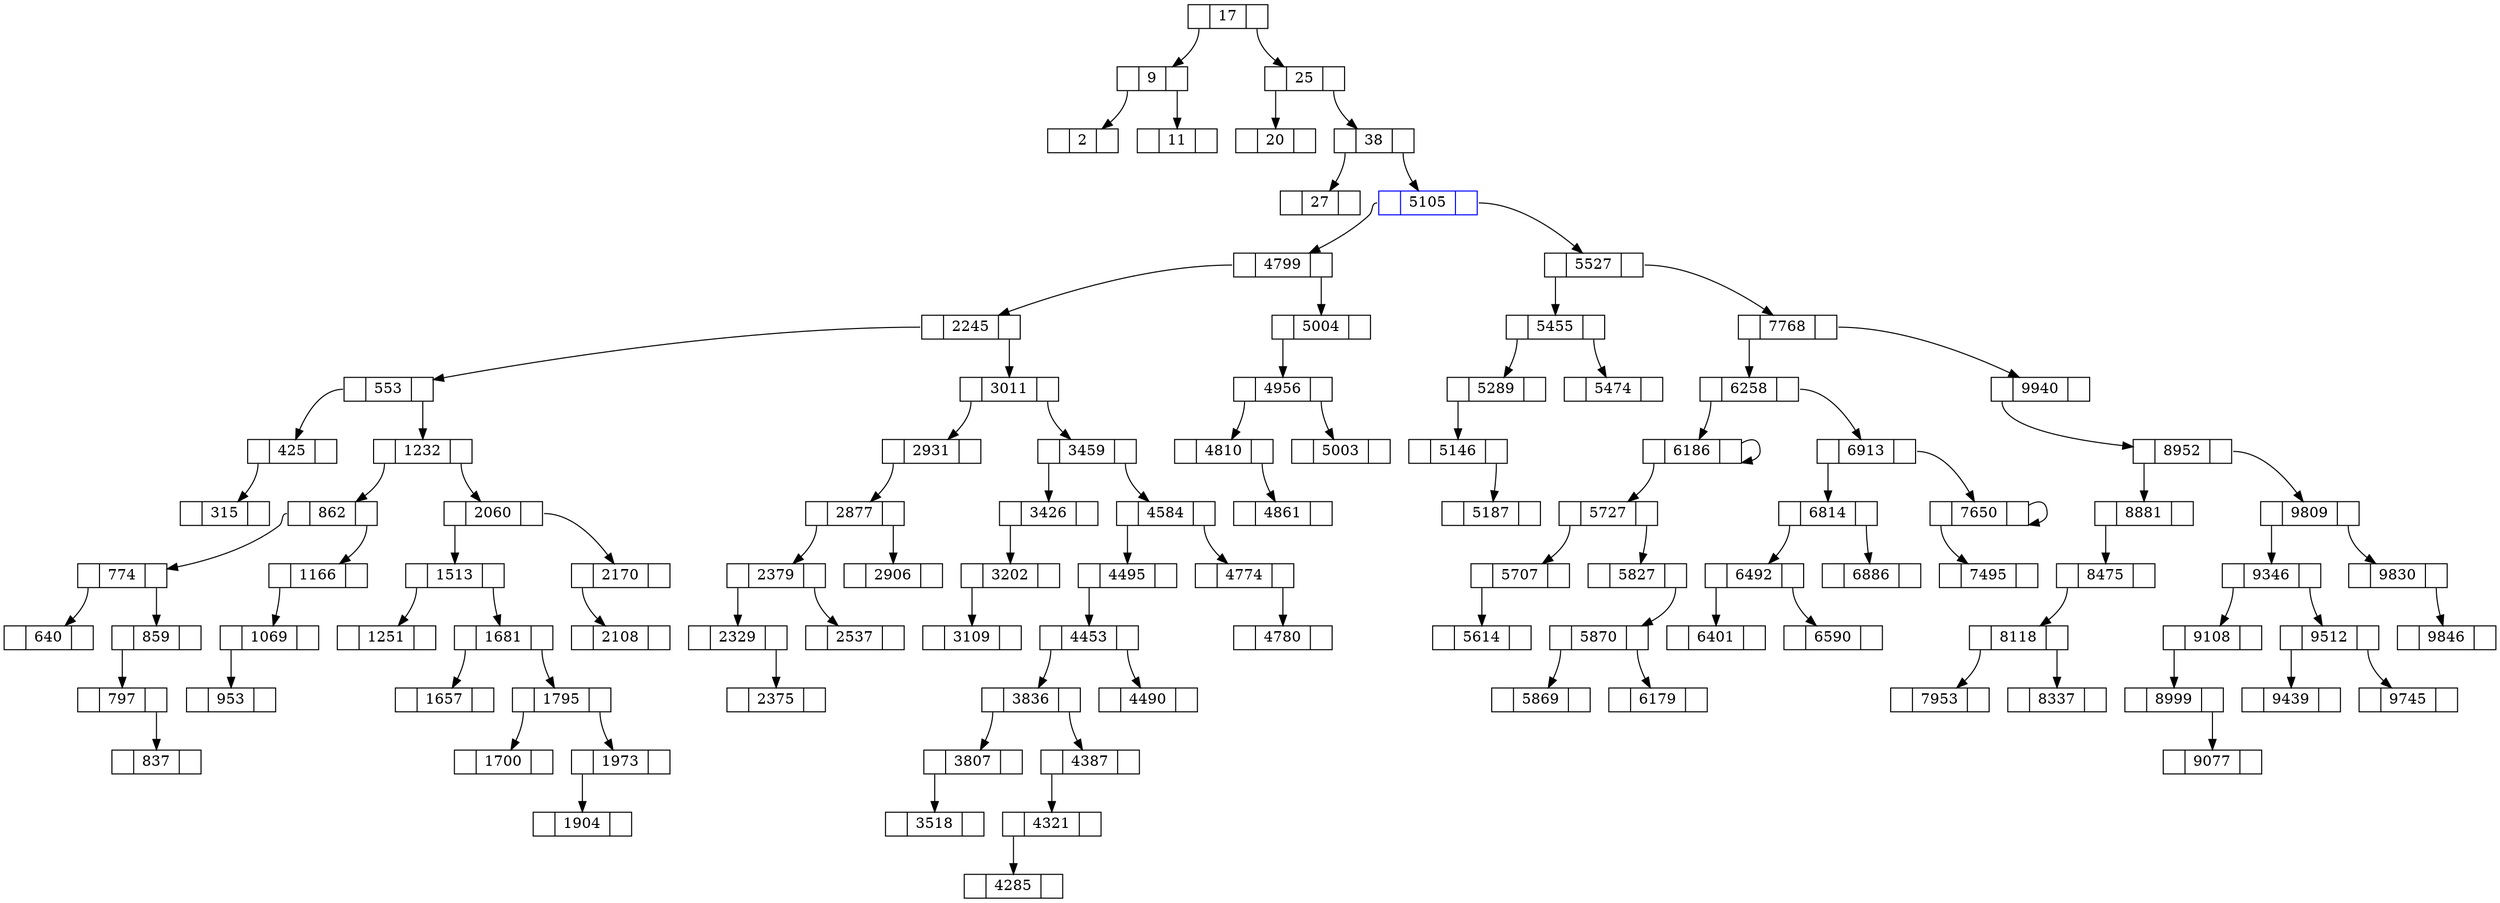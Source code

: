 digraph g { 
node [shape = record,height=.1];
node2[label = "<esq> | 2 | <dir> "]
node9[label = "<esq> | 9 | <dir> "]
node11[label = "<esq> | 11 | <dir> "]
node17[label = "<esq> | 17 | <dir> "]
node20[label = "<esq> | 20 | <dir> "]
node25[label = "<esq> | 25 | <dir> "]
node27[label = "<esq> | 27 | <dir> "]
node38[label = "<esq> | 38 | <dir> "]
node315[label = "<esq> | 315 | <dir> "]
node425[label = "<esq> | 425 | <dir> "]
node553[label = "<esq> | 553 | <dir> "]
node640[label = "<esq> | 640 | <dir> "]
node774[label = "<esq> | 774 | <dir> "]
node797[label = "<esq> | 797 | <dir> "]
node837[label = "<esq> | 837 | <dir> "]
node859[label = "<esq> | 859 | <dir> "]
node862[label = "<esq> | 862 | <dir> "]
node953[label = "<esq> | 953 | <dir> "]
node1069[label = "<esq> | 1069 | <dir> "]
node1166[label = "<esq> | 1166 | <dir> "]
node1232[label = "<esq> | 1232 | <dir> "]
node1251[label = "<esq> | 1251 | <dir> "]
node1513[label = "<esq> | 1513 | <dir> "]
node1657[label = "<esq> | 1657 | <dir> "]
node1681[label = "<esq> | 1681 | <dir> "]
node1700[label = "<esq> | 1700 | <dir> "]
node1795[label = "<esq> | 1795 | <dir> "]
node1904[label = "<esq> | 1904 | <dir> "]
node1973[label = "<esq> | 1973 | <dir> "]
node2060[label = "<esq> | 2060 | <dir> "]
node2108[label = "<esq> | 2108 | <dir> "]
node2170[label = "<esq> | 2170 | <dir> "]
node2245[label = "<esq> | 2245 | <dir> "]
node2329[label = "<esq> | 2329 | <dir> "]
node2375[label = "<esq> | 2375 | <dir> "]
node2379[label = "<esq> | 2379 | <dir> "]
node2537[label = "<esq> | 2537 | <dir> "]
node2877[label = "<esq> | 2877 | <dir> "]
node2906[label = "<esq> | 2906 | <dir> "]
node2931[label = "<esq> | 2931 | <dir> "]
node3011[label = "<esq> | 3011 | <dir> "]
node3109[label = "<esq> | 3109 | <dir> "]
node3202[label = "<esq> | 3202 | <dir> "]
node3426[label = "<esq> | 3426 | <dir> "]
node3459[label = "<esq> | 3459 | <dir> "]
node3518[label = "<esq> | 3518 | <dir> "]
node3807[label = "<esq> | 3807 | <dir> "]
node3836[label = "<esq> | 3836 | <dir> "]
node4285[label = "<esq> | 4285 | <dir> "]
node4321[label = "<esq> | 4321 | <dir> "]
node4387[label = "<esq> | 4387 | <dir> "]
node4453[label = "<esq> | 4453 | <dir> "]
node4490[label = "<esq> | 4490 | <dir> "]
node4495[label = "<esq> | 4495 | <dir> "]
node4584[label = "<esq> | 4584 | <dir> "]
node4774[label = "<esq> | 4774 | <dir> "]
node4780[label = "<esq> | 4780 | <dir> "]
node4799[label = "<esq> | 4799 | <dir> "]
node4810[label = "<esq> | 4810 | <dir> "]
node4861[label = "<esq> | 4861 | <dir> "]
node4956[label = "<esq> | 4956 | <dir> "]
node5003[label = "<esq> | 5003 | <dir> "]
node5004[label = "<esq> | 5004 | <dir> "]
node5105[label = "<esq> | 5105 | <dir> ", color=blue]
node5146[label = "<esq> | 5146 | <dir> "]
node5187[label = "<esq> | 5187 | <dir> "]
node5289[label = "<esq> | 5289 | <dir> "]
node5455[label = "<esq> | 5455 | <dir> "]
node5474[label = "<esq> | 5474 | <dir> "]
node5527[label = "<esq> | 5527 | <dir> "]
node5614[label = "<esq> | 5614 | <dir> "]
node5707[label = "<esq> | 5707 | <dir> "]
node5727[label = "<esq> | 5727 | <dir> "]
node5827[label = "<esq> | 5827 | <dir> "]
node5869[label = "<esq> | 5869 | <dir> "]
node5870[label = "<esq> | 5870 | <dir> "]
node6179[label = "<esq> | 6179 | <dir> "]
node6186[label = "<esq> | 6186 | <dir> "]
node6186[label = "<esq> | 6186 | <dir> "]
node6258[label = "<esq> | 6258 | <dir> "]
node6401[label = "<esq> | 6401 | <dir> "]
node6492[label = "<esq> | 6492 | <dir> "]
node6590[label = "<esq> | 6590 | <dir> "]
node6814[label = "<esq> | 6814 | <dir> "]
node6886[label = "<esq> | 6886 | <dir> "]
node6913[label = "<esq> | 6913 | <dir> "]
node7495[label = "<esq> | 7495 | <dir> "]
node7650[label = "<esq> | 7650 | <dir> "]
node7650[label = "<esq> | 7650 | <dir> "]
node7768[label = "<esq> | 7768 | <dir> "]
node7953[label = "<esq> | 7953 | <dir> "]
node8118[label = "<esq> | 8118 | <dir> "]
node8337[label = "<esq> | 8337 | <dir> "]
node8475[label = "<esq> | 8475 | <dir> "]
node8881[label = "<esq> | 8881 | <dir> "]
node8952[label = "<esq> | 8952 | <dir> "]
node8999[label = "<esq> | 8999 | <dir> "]
node9077[label = "<esq> | 9077 | <dir> "]
node9108[label = "<esq> | 9108 | <dir> "]
node9346[label = "<esq> | 9346 | <dir> "]
node9439[label = "<esq> | 9439 | <dir> "]
node9512[label = "<esq> | 9512 | <dir> "]
node9745[label = "<esq> | 9745 | <dir> "]
node9809[label = "<esq> | 9809 | <dir> "]
node9830[label = "<esq> | 9830 | <dir> "]
node9846[label = "<esq> | 9846 | <dir> "]
node9940[label = "<esq> | 9940 | <dir> "]
"node9":esq -> "node2" 
"node9":dir -> "node11" 
"node17":esq -> "node9" 
"node25":esq -> "node20" 
"node38":esq -> "node27" 
"node425":esq -> "node315" 
"node553":esq -> "node425" 
"node774":esq -> "node640" 
"node797":dir -> "node837" 
"node859":esq -> "node797" 
"node774":dir -> "node859" 
"node862":esq -> "node774" 
"node1069":esq -> "node953" 
"node1166":esq -> "node1069" 
"node862":dir -> "node1166" 
"node1232":esq -> "node862" 
"node1513":esq -> "node1251" 
"node1681":esq -> "node1657" 
"node1795":esq -> "node1700" 
"node1973":esq -> "node1904" 
"node1795":dir -> "node1973" 
"node1681":dir -> "node1795" 
"node1513":dir -> "node1681" 
"node2060":esq -> "node1513" 
"node2170":esq -> "node2108" 
"node2060":dir -> "node2170" 
"node1232":dir -> "node2060" 
"node553":dir -> "node1232" 
"node2245":esq -> "node553" 
"node2329":dir -> "node2375" 
"node2379":esq -> "node2329" 
"node2379":dir -> "node2537" 
"node2877":esq -> "node2379" 
"node2877":dir -> "node2906" 
"node2931":esq -> "node2877" 
"node3011":esq -> "node2931" 
"node3202":esq -> "node3109" 
"node3426":esq -> "node3202" 
"node3459":esq -> "node3426" 
"node3807":esq -> "node3518" 
"node3836":esq -> "node3807" 
"node4321":esq -> "node4285" 
"node4387":esq -> "node4321" 
"node3836":dir -> "node4387" 
"node4453":esq -> "node3836" 
"node4453":dir -> "node4490" 
"node4495":esq -> "node4453" 
"node4584":esq -> "node4495" 
"node4774":dir -> "node4780" 
"node4584":dir -> "node4774" 
"node3459":dir -> "node4584" 
"node3011":dir -> "node3459" 
"node2245":dir -> "node3011" 
"node4799":esq -> "node2245" 
"node4810":dir -> "node4861" 
"node4956":esq -> "node4810" 
"node4956":dir -> "node5003" 
"node5004":esq -> "node4956" 
"node4799":dir -> "node5004" 
"node5105":esq -> "node4799" 
"node5146":dir -> "node5187" 
"node5289":esq -> "node5146" 
"node5455":esq -> "node5289" 
"node5455":dir -> "node5474" 
"node5527":esq -> "node5455" 
"node5707":esq -> "node5614" 
"node5727":esq -> "node5707" 
"node5870":esq -> "node5869" 
"node5870":dir -> "node6179" 
"node5827":dir -> "node5870" 
"node5727":dir -> "node5827" 
"node6186":esq -> "node5727" 
"node6186":dir -> "node6186" 
"node6258":esq -> "node6186" 
"node6492":esq -> "node6401" 
"node6492":dir -> "node6590" 
"node6814":esq -> "node6492" 
"node6814":dir -> "node6886" 
"node6913":esq -> "node6814" 
"node7650":esq -> "node7495" 
"node7650":dir -> "node7650" 
"node6913":dir -> "node7650" 
"node6258":dir -> "node6913" 
"node7768":esq -> "node6258" 
"node8118":esq -> "node7953" 
"node8118":dir -> "node8337" 
"node8475":esq -> "node8118" 
"node8881":esq -> "node8475" 
"node8952":esq -> "node8881" 
"node8999":dir -> "node9077" 
"node9108":esq -> "node8999" 
"node9346":esq -> "node9108" 
"node9512":esq -> "node9439" 
"node9512":dir -> "node9745" 
"node9346":dir -> "node9512" 
"node9809":esq -> "node9346" 
"node9830":dir -> "node9846" 
"node9809":dir -> "node9830" 
"node8952":dir -> "node9809" 
"node9940":esq -> "node8952" 
"node7768":dir -> "node9940" 
"node5527":dir -> "node7768" 
"node5105":dir -> "node5527" 
"node38":dir -> "node5105" 
"node25":dir -> "node38" 
"node17":dir -> "node25" 
}
